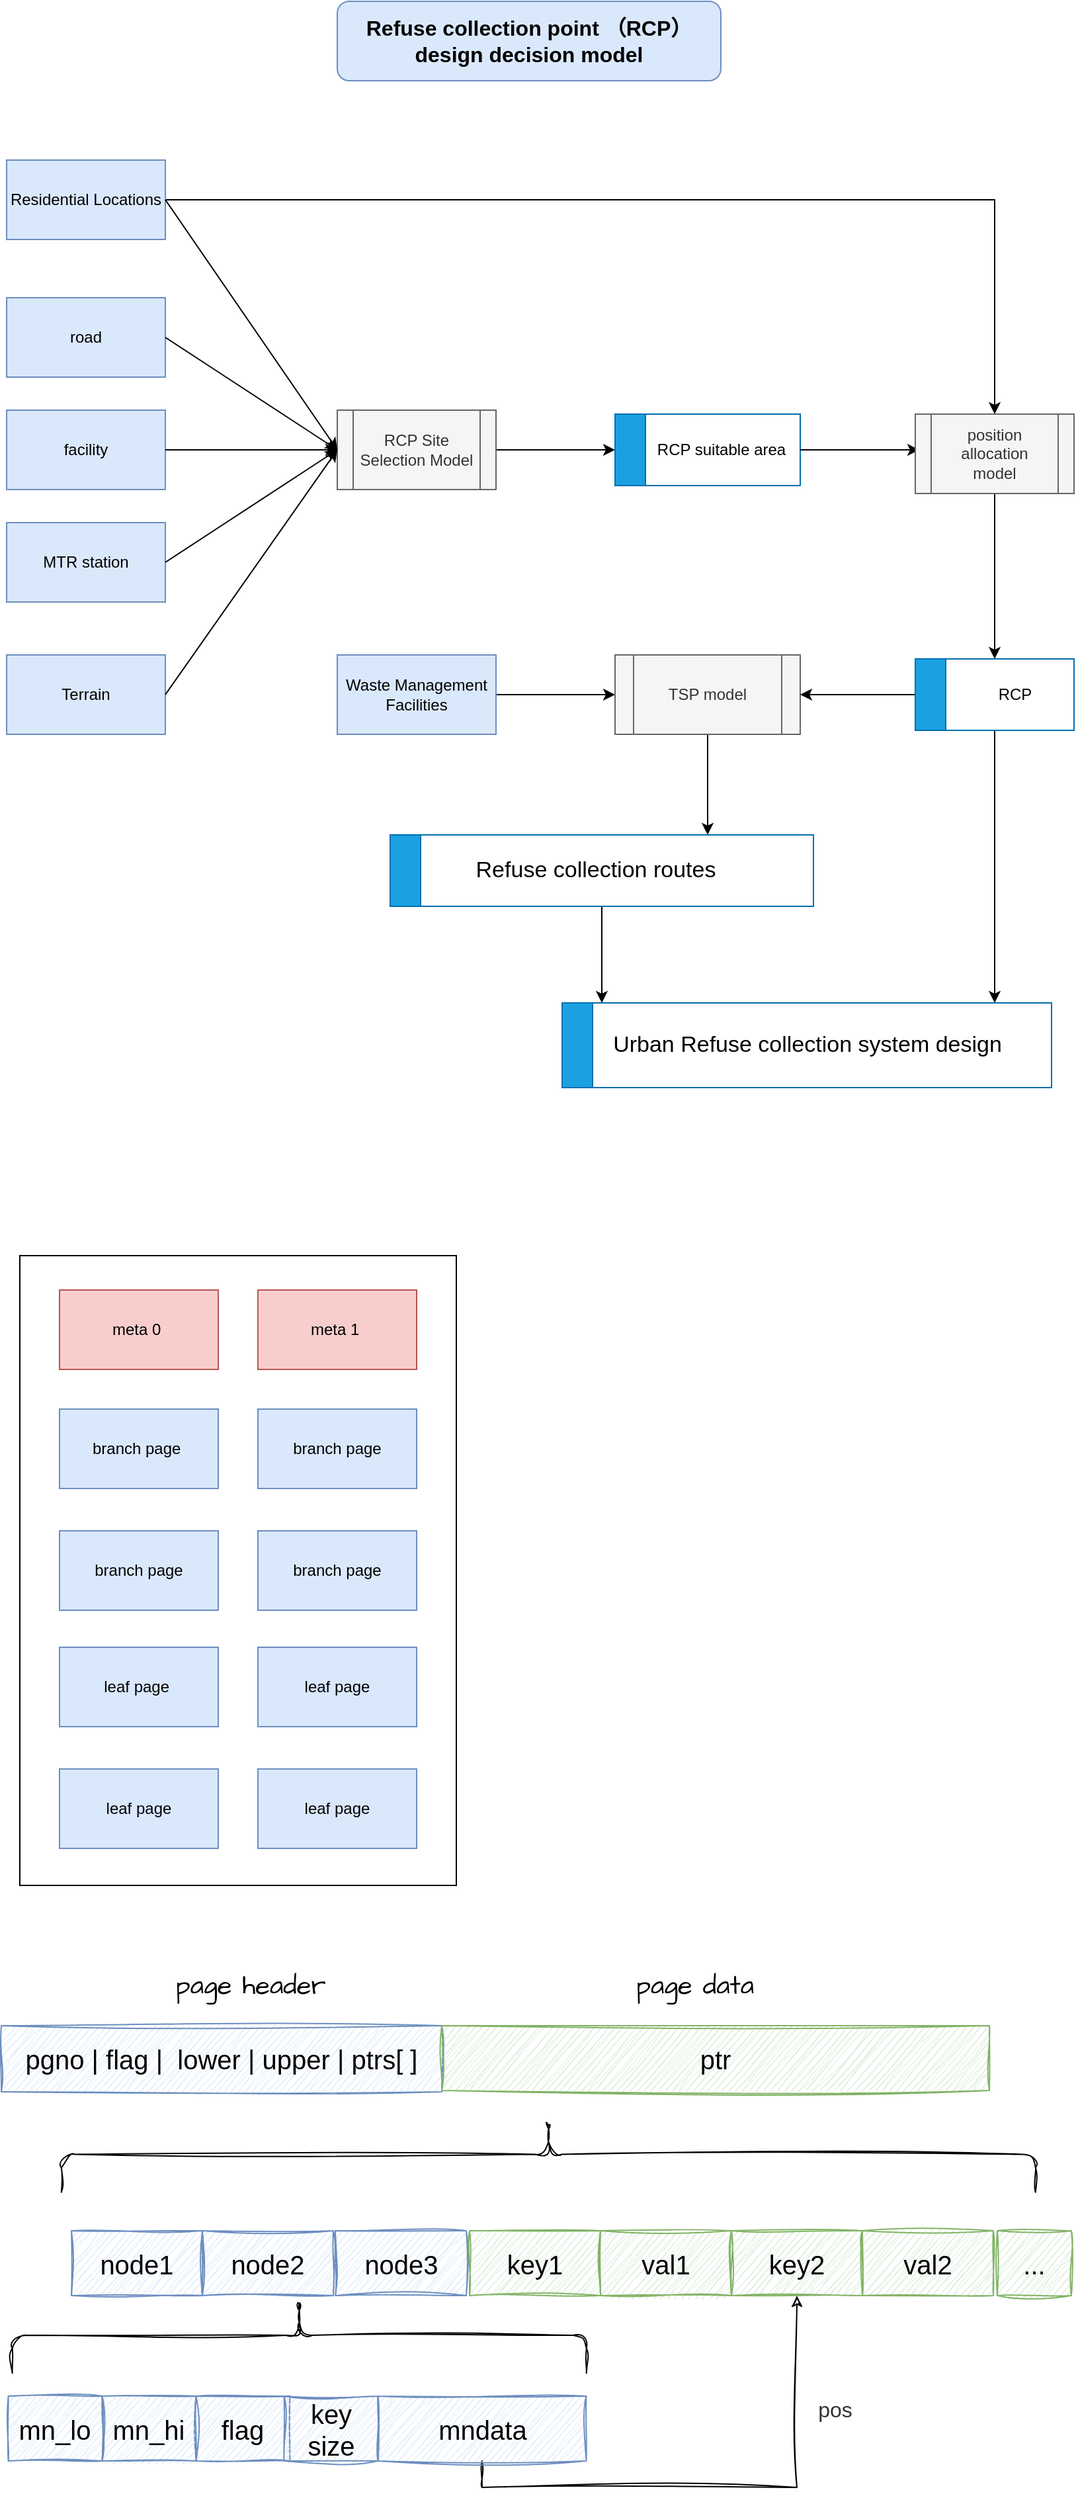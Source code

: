 <mxfile version="21.1.5" type="github">
  <diagram name="第 1 页" id="-6pHBy3T7X8AWCMXz0UJ">
    <mxGraphModel dx="1767" dy="758" grid="0" gridSize="10" guides="1" tooltips="1" connect="1" arrows="1" fold="1" page="1" pageScale="1" pageWidth="827" pageHeight="1169" math="0" shadow="0">
      <root>
        <mxCell id="0" />
        <mxCell id="1" parent="0" />
        <mxCell id="fk76nEaUQplsYMOn4d1s-18" value="" style="rounded=0;whiteSpace=wrap;html=1;fillColor=none;" parent="1" vertex="1">
          <mxGeometry x="20" y="1191" width="330" height="476" as="geometry" />
        </mxCell>
        <mxCell id="CREifestwWJjeIn1SrWn-1" value="&lt;b&gt;&lt;font style=&quot;font-size: 16px;&quot;&gt;Refuse collection point （RCP）design decision model&lt;/font&gt;&lt;/b&gt;" style="rounded=1;whiteSpace=wrap;html=1;fillColor=#dae8fc;strokeColor=#6c8ebf;" parent="1" vertex="1">
          <mxGeometry x="260" y="243" width="290" height="60" as="geometry" />
        </mxCell>
        <mxCell id="-MJLhog0sd4CM29XFd1n-28" style="edgeStyle=orthogonalEdgeStyle;rounded=0;orthogonalLoop=1;jettySize=auto;html=1;exitX=1;exitY=0.5;exitDx=0;exitDy=0;entryX=0.5;entryY=0;entryDx=0;entryDy=0;" parent="1" source="-MJLhog0sd4CM29XFd1n-1" target="-MJLhog0sd4CM29XFd1n-30" edge="1">
          <mxGeometry relative="1" as="geometry">
            <mxPoint x="720" y="563" as="targetPoint" />
          </mxGeometry>
        </mxCell>
        <mxCell id="-MJLhog0sd4CM29XFd1n-1" value="Residential Locations" style="rounded=0;whiteSpace=wrap;html=1;fillColor=#dae8fc;strokeColor=#6c8ebf;" parent="1" vertex="1">
          <mxGeometry x="10" y="363" width="120" height="60" as="geometry" />
        </mxCell>
        <mxCell id="-MJLhog0sd4CM29XFd1n-2" value="road" style="rounded=0;whiteSpace=wrap;html=1;fillColor=#dae8fc;strokeColor=#6c8ebf;" parent="1" vertex="1">
          <mxGeometry x="10" y="467" width="120" height="60" as="geometry" />
        </mxCell>
        <mxCell id="-MJLhog0sd4CM29XFd1n-38" style="edgeStyle=orthogonalEdgeStyle;rounded=0;orthogonalLoop=1;jettySize=auto;html=1;exitX=1;exitY=0.5;exitDx=0;exitDy=0;entryX=0;entryY=0.5;entryDx=0;entryDy=0;" parent="1" source="-MJLhog0sd4CM29XFd1n-5" target="-MJLhog0sd4CM29XFd1n-20" edge="1">
          <mxGeometry relative="1" as="geometry" />
        </mxCell>
        <mxCell id="-MJLhog0sd4CM29XFd1n-5" value="Waste Management Facilities" style="rounded=0;whiteSpace=wrap;html=1;fillColor=#dae8fc;strokeColor=#6c8ebf;" parent="1" vertex="1">
          <mxGeometry x="260" y="737" width="120" height="60" as="geometry" />
        </mxCell>
        <mxCell id="-MJLhog0sd4CM29XFd1n-6" value="Terrain" style="rounded=0;whiteSpace=wrap;html=1;fillColor=#dae8fc;strokeColor=#6c8ebf;" parent="1" vertex="1">
          <mxGeometry x="10" y="737" width="120" height="60" as="geometry" />
        </mxCell>
        <mxCell id="-MJLhog0sd4CM29XFd1n-7" value="MTR station" style="rounded=0;whiteSpace=wrap;html=1;fillColor=#dae8fc;strokeColor=#6c8ebf;" parent="1" vertex="1">
          <mxGeometry x="10" y="637" width="120" height="60" as="geometry" />
        </mxCell>
        <mxCell id="-MJLhog0sd4CM29XFd1n-8" value="facility" style="rounded=0;whiteSpace=wrap;html=1;fillColor=#dae8fc;strokeColor=#6c8ebf;" parent="1" vertex="1">
          <mxGeometry x="10" y="552" width="120" height="60" as="geometry" />
        </mxCell>
        <mxCell id="-MJLhog0sd4CM29XFd1n-27" style="edgeStyle=orthogonalEdgeStyle;rounded=0;orthogonalLoop=1;jettySize=auto;html=1;exitX=1;exitY=0.5;exitDx=0;exitDy=0;entryX=0;entryY=0.5;entryDx=0;entryDy=0;" parent="1" source="-MJLhog0sd4CM29XFd1n-9" target="-MJLhog0sd4CM29XFd1n-23" edge="1">
          <mxGeometry relative="1" as="geometry" />
        </mxCell>
        <mxCell id="-MJLhog0sd4CM29XFd1n-9" value="RCP Site Selection Model" style="shape=process;whiteSpace=wrap;html=1;backgroundOutline=1;fillColor=#f5f5f5;strokeColor=#666666;fontColor=#333333;" parent="1" vertex="1">
          <mxGeometry x="260" y="552" width="120" height="60" as="geometry" />
        </mxCell>
        <mxCell id="-MJLhog0sd4CM29XFd1n-14" value="" style="endArrow=classic;html=1;rounded=0;exitX=1;exitY=0.5;exitDx=0;exitDy=0;entryX=0;entryY=0.5;entryDx=0;entryDy=0;" parent="1" source="-MJLhog0sd4CM29XFd1n-1" target="-MJLhog0sd4CM29XFd1n-9" edge="1">
          <mxGeometry width="50" height="50" relative="1" as="geometry">
            <mxPoint x="430" y="497" as="sourcePoint" />
            <mxPoint x="480" y="447" as="targetPoint" />
          </mxGeometry>
        </mxCell>
        <mxCell id="-MJLhog0sd4CM29XFd1n-15" value="" style="endArrow=classic;html=1;rounded=0;exitX=1;exitY=0.5;exitDx=0;exitDy=0;entryX=0;entryY=0.5;entryDx=0;entryDy=0;" parent="1" source="-MJLhog0sd4CM29XFd1n-2" target="-MJLhog0sd4CM29XFd1n-9" edge="1">
          <mxGeometry width="50" height="50" relative="1" as="geometry">
            <mxPoint x="140" y="417" as="sourcePoint" />
            <mxPoint x="250" y="537" as="targetPoint" />
          </mxGeometry>
        </mxCell>
        <mxCell id="-MJLhog0sd4CM29XFd1n-16" value="" style="endArrow=classic;html=1;rounded=0;exitX=1;exitY=0.5;exitDx=0;exitDy=0;entryX=0;entryY=0.5;entryDx=0;entryDy=0;" parent="1" source="-MJLhog0sd4CM29XFd1n-8" target="-MJLhog0sd4CM29XFd1n-9" edge="1">
          <mxGeometry width="50" height="50" relative="1" as="geometry">
            <mxPoint x="140" y="507" as="sourcePoint" />
            <mxPoint x="250" y="577" as="targetPoint" />
          </mxGeometry>
        </mxCell>
        <mxCell id="-MJLhog0sd4CM29XFd1n-17" value="" style="endArrow=classic;html=1;rounded=0;exitX=1;exitY=0.5;exitDx=0;exitDy=0;entryX=0;entryY=0.5;entryDx=0;entryDy=0;" parent="1" source="-MJLhog0sd4CM29XFd1n-7" target="-MJLhog0sd4CM29XFd1n-9" edge="1">
          <mxGeometry width="50" height="50" relative="1" as="geometry">
            <mxPoint x="140" y="592" as="sourcePoint" />
            <mxPoint x="260" y="547" as="targetPoint" />
          </mxGeometry>
        </mxCell>
        <mxCell id="-MJLhog0sd4CM29XFd1n-19" value="" style="endArrow=classic;html=1;rounded=0;exitX=1;exitY=0.5;exitDx=0;exitDy=0;entryX=0;entryY=0.5;entryDx=0;entryDy=0;" parent="1" source="-MJLhog0sd4CM29XFd1n-6" target="-MJLhog0sd4CM29XFd1n-9" edge="1">
          <mxGeometry width="50" height="50" relative="1" as="geometry">
            <mxPoint x="140" y="677" as="sourcePoint" />
            <mxPoint x="270" y="592" as="targetPoint" />
          </mxGeometry>
        </mxCell>
        <mxCell id="-MJLhog0sd4CM29XFd1n-39" style="edgeStyle=orthogonalEdgeStyle;rounded=0;orthogonalLoop=1;jettySize=auto;html=1;exitX=0.5;exitY=1;exitDx=0;exitDy=0;entryX=0.75;entryY=0;entryDx=0;entryDy=0;" parent="1" source="-MJLhog0sd4CM29XFd1n-20" target="-MJLhog0sd4CM29XFd1n-40" edge="1">
          <mxGeometry relative="1" as="geometry">
            <mxPoint x="539.5" y="853" as="targetPoint" />
            <Array as="points" />
          </mxGeometry>
        </mxCell>
        <mxCell id="-MJLhog0sd4CM29XFd1n-20" value="TSP model" style="shape=process;whiteSpace=wrap;html=1;backgroundOutline=1;fillColor=#f5f5f5;strokeColor=#666666;fontColor=#333333;" parent="1" vertex="1">
          <mxGeometry x="470" y="737" width="140" height="60" as="geometry" />
        </mxCell>
        <mxCell id="-MJLhog0sd4CM29XFd1n-23" value="" style="swimlane;horizontal=0;whiteSpace=wrap;html=1;fillColor=#1ba1e2;strokeColor=#006EAF;fontColor=#ffffff;" parent="1" vertex="1">
          <mxGeometry x="470" y="555" width="140" height="54" as="geometry" />
        </mxCell>
        <mxCell id="-MJLhog0sd4CM29XFd1n-29" style="edgeStyle=orthogonalEdgeStyle;rounded=0;orthogonalLoop=1;jettySize=auto;html=1;" parent="-MJLhog0sd4CM29XFd1n-23" source="-MJLhog0sd4CM29XFd1n-26" edge="1">
          <mxGeometry relative="1" as="geometry">
            <mxPoint x="230" y="27" as="targetPoint" />
          </mxGeometry>
        </mxCell>
        <mxCell id="-MJLhog0sd4CM29XFd1n-26" value="RCP suitable area" style="text;html=1;align=center;verticalAlign=middle;resizable=0;points=[];autosize=1;strokeColor=none;fillColor=none;" parent="-MJLhog0sd4CM29XFd1n-23" vertex="1">
          <mxGeometry x="20" y="12" width="120" height="30" as="geometry" />
        </mxCell>
        <mxCell id="-MJLhog0sd4CM29XFd1n-36" style="edgeStyle=orthogonalEdgeStyle;rounded=0;orthogonalLoop=1;jettySize=auto;html=1;exitX=0.5;exitY=1;exitDx=0;exitDy=0;entryX=0.5;entryY=0;entryDx=0;entryDy=0;" parent="1" source="-MJLhog0sd4CM29XFd1n-30" target="-MJLhog0sd4CM29XFd1n-32" edge="1">
          <mxGeometry relative="1" as="geometry" />
        </mxCell>
        <mxCell id="-MJLhog0sd4CM29XFd1n-30" value="position allocation&lt;br&gt;model" style="shape=process;whiteSpace=wrap;html=1;backgroundOutline=1;fillColor=#f5f5f5;strokeColor=#666666;fontColor=#333333;" parent="1" vertex="1">
          <mxGeometry x="697" y="555" width="120" height="60" as="geometry" />
        </mxCell>
        <mxCell id="-MJLhog0sd4CM29XFd1n-37" style="edgeStyle=orthogonalEdgeStyle;rounded=0;orthogonalLoop=1;jettySize=auto;html=1;exitX=0;exitY=0.5;exitDx=0;exitDy=0;" parent="1" source="-MJLhog0sd4CM29XFd1n-32" target="-MJLhog0sd4CM29XFd1n-20" edge="1">
          <mxGeometry relative="1" as="geometry" />
        </mxCell>
        <mxCell id="-MJLhog0sd4CM29XFd1n-43" style="edgeStyle=orthogonalEdgeStyle;rounded=0;orthogonalLoop=1;jettySize=auto;html=1;exitX=0.5;exitY=1;exitDx=0;exitDy=0;" parent="1" source="-MJLhog0sd4CM29XFd1n-32" edge="1">
          <mxGeometry relative="1" as="geometry">
            <mxPoint x="757" y="1000" as="targetPoint" />
          </mxGeometry>
        </mxCell>
        <mxCell id="-MJLhog0sd4CM29XFd1n-32" value="" style="swimlane;horizontal=0;whiteSpace=wrap;html=1;fillColor=#1ba1e2;strokeColor=#006EAF;fontColor=#ffffff;" parent="1" vertex="1">
          <mxGeometry x="697" y="740" width="120" height="54" as="geometry" />
        </mxCell>
        <mxCell id="-MJLhog0sd4CM29XFd1n-34" value="RCP" style="text;html=1;align=center;verticalAlign=middle;resizable=0;points=[];autosize=1;strokeColor=none;fillColor=none;" parent="-MJLhog0sd4CM29XFd1n-32" vertex="1">
          <mxGeometry x="50" y="12" width="50" height="30" as="geometry" />
        </mxCell>
        <mxCell id="-MJLhog0sd4CM29XFd1n-42" style="edgeStyle=orthogonalEdgeStyle;rounded=0;orthogonalLoop=1;jettySize=auto;html=1;exitX=0.5;exitY=1;exitDx=0;exitDy=0;" parent="1" source="-MJLhog0sd4CM29XFd1n-40" edge="1">
          <mxGeometry relative="1" as="geometry">
            <mxPoint x="460" y="1000" as="targetPoint" />
          </mxGeometry>
        </mxCell>
        <mxCell id="-MJLhog0sd4CM29XFd1n-40" value="" style="swimlane;horizontal=0;whiteSpace=wrap;html=1;fillColor=#1ba1e2;strokeColor=#006EAF;fontColor=#ffffff;" parent="1" vertex="1">
          <mxGeometry x="300" y="873" width="320" height="54" as="geometry" />
        </mxCell>
        <mxCell id="-MJLhog0sd4CM29XFd1n-41" value="&lt;font style=&quot;font-size: 17px;&quot;&gt;Refuse collection routes&lt;/font&gt;" style="text;html=1;align=center;verticalAlign=middle;resizable=0;points=[];autosize=1;strokeColor=none;fillColor=none;" parent="-MJLhog0sd4CM29XFd1n-40" vertex="1">
          <mxGeometry x="55" y="12" width="200" height="30" as="geometry" />
        </mxCell>
        <mxCell id="-MJLhog0sd4CM29XFd1n-44" value="" style="swimlane;horizontal=0;whiteSpace=wrap;html=1;fillColor=#1ba1e2;strokeColor=#006EAF;fontColor=#ffffff;" parent="1" vertex="1">
          <mxGeometry x="430" y="1000" width="370" height="64" as="geometry" />
        </mxCell>
        <mxCell id="-MJLhog0sd4CM29XFd1n-45" value="&lt;span style=&quot;font-size: 17px;&quot;&gt;Urban Refuse collection system design&lt;/span&gt;" style="text;html=1;align=center;verticalAlign=middle;resizable=0;points=[];autosize=1;strokeColor=none;fillColor=none;" parent="-MJLhog0sd4CM29XFd1n-44" vertex="1">
          <mxGeometry x="25" y="17" width="320" height="30" as="geometry" />
        </mxCell>
        <mxCell id="fk76nEaUQplsYMOn4d1s-16" value="meta 0&amp;nbsp;" style="rounded=0;whiteSpace=wrap;html=1;fillColor=#f8cecc;strokeColor=#b85450;" parent="1" vertex="1">
          <mxGeometry x="50" y="1217" width="120" height="60" as="geometry" />
        </mxCell>
        <mxCell id="fk76nEaUQplsYMOn4d1s-17" value="meta 1&amp;nbsp;" style="rounded=0;whiteSpace=wrap;html=1;fillColor=#f8cecc;strokeColor=#b85450;" parent="1" vertex="1">
          <mxGeometry x="200" y="1217" width="120" height="60" as="geometry" />
        </mxCell>
        <mxCell id="fk76nEaUQplsYMOn4d1s-19" value="branch page&amp;nbsp;" style="rounded=0;whiteSpace=wrap;html=1;fillColor=#dae8fc;strokeColor=#6c8ebf;" parent="1" vertex="1">
          <mxGeometry x="50" y="1307" width="120" height="60" as="geometry" />
        </mxCell>
        <mxCell id="fk76nEaUQplsYMOn4d1s-20" value="branch page" style="rounded=0;whiteSpace=wrap;html=1;fillColor=#dae8fc;strokeColor=#6c8ebf;" parent="1" vertex="1">
          <mxGeometry x="200" y="1307" width="120" height="60" as="geometry" />
        </mxCell>
        <mxCell id="fk76nEaUQplsYMOn4d1s-21" value="branch page" style="rounded=0;whiteSpace=wrap;html=1;fillColor=#dae8fc;strokeColor=#6c8ebf;" parent="1" vertex="1">
          <mxGeometry x="50" y="1399" width="120" height="60" as="geometry" />
        </mxCell>
        <mxCell id="fk76nEaUQplsYMOn4d1s-22" value="branch page" style="rounded=0;whiteSpace=wrap;html=1;fillColor=#dae8fc;strokeColor=#6c8ebf;" parent="1" vertex="1">
          <mxGeometry x="200" y="1399" width="120" height="60" as="geometry" />
        </mxCell>
        <mxCell id="fk76nEaUQplsYMOn4d1s-23" value="leaf page" style="rounded=0;whiteSpace=wrap;html=1;fillColor=#dae8fc;strokeColor=#6c8ebf;" parent="1" vertex="1">
          <mxGeometry x="200" y="1579" width="120" height="60" as="geometry" />
        </mxCell>
        <mxCell id="fk76nEaUQplsYMOn4d1s-24" value="leaf page&amp;nbsp;" style="rounded=0;whiteSpace=wrap;html=1;fillColor=#dae8fc;strokeColor=#6c8ebf;" parent="1" vertex="1">
          <mxGeometry x="50" y="1487" width="120" height="60" as="geometry" />
        </mxCell>
        <mxCell id="fk76nEaUQplsYMOn4d1s-25" value="leaf page" style="rounded=0;whiteSpace=wrap;html=1;fillColor=#dae8fc;strokeColor=#6c8ebf;" parent="1" vertex="1">
          <mxGeometry x="200" y="1487" width="120" height="60" as="geometry" />
        </mxCell>
        <mxCell id="fk76nEaUQplsYMOn4d1s-26" value="leaf page" style="rounded=0;whiteSpace=wrap;html=1;fillColor=#dae8fc;strokeColor=#6c8ebf;" parent="1" vertex="1">
          <mxGeometry x="50" y="1579" width="120" height="60" as="geometry" />
        </mxCell>
        <mxCell id="yM2souLgiS-9Ete5BA36-1" value="pgno | flag |&amp;nbsp; lower | upper | ptrs[ ]" style="rounded=0;whiteSpace=wrap;html=1;sketch=1;hachureGap=4;jiggle=2;curveFitting=1;fontFamily=Helvetica;fontSize=20;fillColor=#dae8fc;strokeColor=#6c8ebf;" vertex="1" parent="1">
          <mxGeometry x="6" y="1773" width="333" height="50" as="geometry" />
        </mxCell>
        <mxCell id="yM2souLgiS-9Ete5BA36-2" value="ptr" style="rounded=0;whiteSpace=wrap;html=1;sketch=1;hachureGap=4;jiggle=2;curveFitting=1;fontFamily=Helvetica;fontSize=20;fillColor=#d5e8d4;strokeColor=#82b366;" vertex="1" parent="1">
          <mxGeometry x="339" y="1773" width="414" height="49" as="geometry" />
        </mxCell>
        <mxCell id="yM2souLgiS-9Ete5BA36-5" value="page header" style="text;html=1;strokeColor=none;fillColor=none;align=center;verticalAlign=middle;whiteSpace=wrap;rounded=0;fontSize=20;fontFamily=Architects Daughter;" vertex="1" parent="1">
          <mxGeometry x="121" y="1727" width="146.5" height="30" as="geometry" />
        </mxCell>
        <mxCell id="yM2souLgiS-9Ete5BA36-6" value="page data" style="text;html=1;strokeColor=none;fillColor=none;align=center;verticalAlign=middle;whiteSpace=wrap;rounded=0;fontSize=20;fontFamily=Architects Daughter;" vertex="1" parent="1">
          <mxGeometry x="457" y="1727" width="146.5" height="30" as="geometry" />
        </mxCell>
        <mxCell id="yM2souLgiS-9Ete5BA36-7" value="node1" style="rounded=0;whiteSpace=wrap;html=1;sketch=1;hachureGap=4;jiggle=2;curveFitting=1;fontFamily=Helvetica;fontSize=20;fillColor=#dae8fc;strokeColor=#6c8ebf;" vertex="1" parent="1">
          <mxGeometry x="59" y="1928" width="99" height="49" as="geometry" />
        </mxCell>
        <mxCell id="yM2souLgiS-9Ete5BA36-11" value="node2" style="rounded=0;whiteSpace=wrap;html=1;sketch=1;hachureGap=4;jiggle=2;curveFitting=1;fontFamily=Helvetica;fontSize=20;fillColor=#dae8fc;strokeColor=#6c8ebf;" vertex="1" parent="1">
          <mxGeometry x="158" y="1928" width="99" height="49" as="geometry" />
        </mxCell>
        <mxCell id="yM2souLgiS-9Ete5BA36-12" value="flag" style="rounded=0;whiteSpace=wrap;html=1;sketch=1;hachureGap=4;jiggle=2;curveFitting=1;fontFamily=Helvetica;fontSize=20;fillColor=#dae8fc;strokeColor=#6c8ebf;" vertex="1" parent="1">
          <mxGeometry x="153.25" y="2053" width="70.99" height="49" as="geometry" />
        </mxCell>
        <mxCell id="yM2souLgiS-9Ete5BA36-31" style="edgeStyle=orthogonalEdgeStyle;rounded=0;sketch=1;hachureGap=4;jiggle=2;curveFitting=1;orthogonalLoop=1;jettySize=auto;html=1;exitX=0.5;exitY=1;exitDx=0;exitDy=0;entryX=0.5;entryY=1;entryDx=0;entryDy=0;fontFamily=Architects Daughter;fontSource=https%3A%2F%2Ffonts.googleapis.com%2Fcss%3Ffamily%3DArchitects%2BDaughter;fontSize=16;" edge="1" parent="1" source="yM2souLgiS-9Ete5BA36-15" target="yM2souLgiS-9Ete5BA36-27">
          <mxGeometry relative="1" as="geometry" />
        </mxCell>
        <mxCell id="yM2souLgiS-9Ete5BA36-15" value="mndata" style="rounded=0;whiteSpace=wrap;html=1;sketch=1;hachureGap=4;jiggle=2;curveFitting=1;fontFamily=Helvetica;fontSize=20;fillColor=#dae8fc;strokeColor=#6c8ebf;" vertex="1" parent="1">
          <mxGeometry x="290.75" y="2053" width="157.5" height="49" as="geometry" />
        </mxCell>
        <mxCell id="yM2souLgiS-9Ete5BA36-16" value="mn_hi" style="rounded=0;whiteSpace=wrap;html=1;sketch=1;hachureGap=4;jiggle=2;curveFitting=1;fontFamily=Helvetica;fontSize=20;fillColor=#dae8fc;strokeColor=#6c8ebf;" vertex="1" parent="1">
          <mxGeometry x="82.26" y="2053" width="70.99" height="49" as="geometry" />
        </mxCell>
        <mxCell id="yM2souLgiS-9Ete5BA36-17" value="mn_lo" style="rounded=0;whiteSpace=wrap;html=1;sketch=1;hachureGap=4;jiggle=2;curveFitting=1;fontFamily=Helvetica;fontSize=20;fillColor=#dae8fc;strokeColor=#6c8ebf;" vertex="1" parent="1">
          <mxGeometry x="11.27" y="2053" width="70.99" height="49" as="geometry" />
        </mxCell>
        <mxCell id="yM2souLgiS-9Ete5BA36-18" value="key size" style="rounded=0;whiteSpace=wrap;html=1;sketch=1;hachureGap=4;jiggle=2;curveFitting=1;fontFamily=Helvetica;fontSize=20;fillColor=#dae8fc;strokeColor=#6c8ebf;" vertex="1" parent="1">
          <mxGeometry x="219.76" y="2053" width="70.99" height="49" as="geometry" />
        </mxCell>
        <mxCell id="yM2souLgiS-9Ete5BA36-19" value="node3" style="rounded=0;whiteSpace=wrap;html=1;sketch=1;hachureGap=4;jiggle=2;curveFitting=1;fontFamily=Helvetica;fontSize=20;fillColor=#dae8fc;strokeColor=#6c8ebf;" vertex="1" parent="1">
          <mxGeometry x="258.5" y="1928" width="99" height="49" as="geometry" />
        </mxCell>
        <mxCell id="yM2souLgiS-9Ete5BA36-21" value="" style="shape=curlyBracket;whiteSpace=wrap;html=1;rounded=1;labelPosition=left;verticalLabelPosition=middle;align=right;verticalAlign=middle;sketch=1;hachureGap=4;jiggle=2;curveFitting=1;fontFamily=Architects Daughter;fontSource=https%3A%2F%2Ffonts.googleapis.com%2Fcss%3Ffamily%3DArchitects%2BDaughter;fontSize=20;rotation=90;size=0.5;" vertex="1" parent="1">
          <mxGeometry x="391" y="1502" width="57.25" height="736.5" as="geometry" />
        </mxCell>
        <mxCell id="yM2souLgiS-9Ete5BA36-22" value="" style="shape=curlyBracket;whiteSpace=wrap;html=1;rounded=1;labelPosition=left;verticalLabelPosition=middle;align=right;verticalAlign=middle;sketch=1;hachureGap=4;jiggle=2;curveFitting=1;fontFamily=Architects Daughter;fontSource=https%3A%2F%2Ffonts.googleapis.com%2Fcss%3Ffamily%3DArchitects%2BDaughter;fontSize=20;rotation=90;size=0.5;" vertex="1" parent="1">
          <mxGeometry x="202.75" y="1790" width="57.25" height="434" as="geometry" />
        </mxCell>
        <mxCell id="yM2souLgiS-9Ete5BA36-25" value="key1" style="rounded=0;whiteSpace=wrap;html=1;sketch=1;hachureGap=4;jiggle=2;curveFitting=1;fontFamily=Helvetica;fontSize=20;fillColor=#d5e8d4;strokeColor=#82b366;" vertex="1" parent="1">
          <mxGeometry x="360" y="1928" width="99" height="49" as="geometry" />
        </mxCell>
        <mxCell id="yM2souLgiS-9Ete5BA36-26" value="val1" style="rounded=0;whiteSpace=wrap;html=1;sketch=1;hachureGap=4;jiggle=2;curveFitting=1;fontFamily=Helvetica;fontSize=20;fillColor=#d5e8d4;strokeColor=#82b366;" vertex="1" parent="1">
          <mxGeometry x="459" y="1928" width="99" height="49" as="geometry" />
        </mxCell>
        <mxCell id="yM2souLgiS-9Ete5BA36-27" value="key2" style="rounded=0;whiteSpace=wrap;html=1;sketch=1;hachureGap=4;jiggle=2;curveFitting=1;fontFamily=Helvetica;fontSize=20;fillColor=#d5e8d4;strokeColor=#82b366;" vertex="1" parent="1">
          <mxGeometry x="558" y="1928" width="99" height="49" as="geometry" />
        </mxCell>
        <mxCell id="yM2souLgiS-9Ete5BA36-28" value="val2" style="rounded=0;whiteSpace=wrap;html=1;sketch=1;hachureGap=4;jiggle=2;curveFitting=1;fontFamily=Helvetica;fontSize=20;fillColor=#d5e8d4;strokeColor=#82b366;" vertex="1" parent="1">
          <mxGeometry x="657" y="1928" width="99" height="49" as="geometry" />
        </mxCell>
        <mxCell id="yM2souLgiS-9Ete5BA36-29" value="..." style="rounded=0;whiteSpace=wrap;html=1;sketch=1;hachureGap=4;jiggle=2;curveFitting=1;fontFamily=Helvetica;fontSize=20;fillColor=#d5e8d4;strokeColor=#82b366;" vertex="1" parent="1">
          <mxGeometry x="759" y="1928" width="56" height="49" as="geometry" />
        </mxCell>
        <mxCell id="yM2souLgiS-9Ete5BA36-32" value="&lt;span style=&quot;font-size: 16px;&quot;&gt;pos&lt;/span&gt;" style="rounded=1;whiteSpace=wrap;html=1;fillColor=none;fontColor=#333333;strokeColor=none;" vertex="1" parent="1">
          <mxGeometry x="593" y="2046" width="86.5" height="34" as="geometry" />
        </mxCell>
      </root>
    </mxGraphModel>
  </diagram>
</mxfile>
